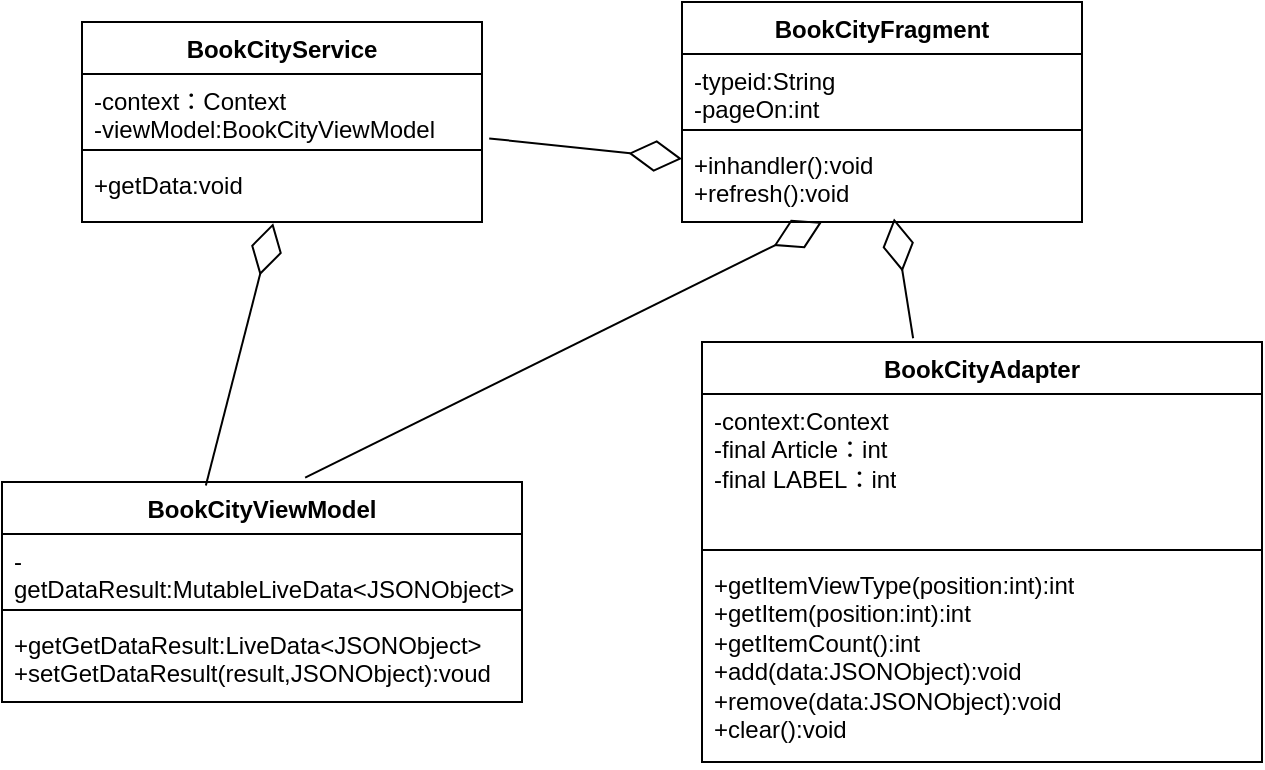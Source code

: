 <mxfile version="21.3.4" type="github">
  <diagram name="第 1 页" id="lJOGEY3J5ZUt8fTncmKx">
    <mxGraphModel dx="1050" dy="541" grid="1" gridSize="10" guides="1" tooltips="1" connect="1" arrows="1" fold="1" page="1" pageScale="1" pageWidth="827" pageHeight="1169" math="0" shadow="0">
      <root>
        <mxCell id="0" />
        <mxCell id="1" parent="0" />
        <mxCell id="aTONPZoy_-JfOI2p1esL-1" value="BookCityService" style="swimlane;fontStyle=1;align=center;verticalAlign=top;childLayout=stackLayout;horizontal=1;startSize=26;horizontalStack=0;resizeParent=1;resizeParentMax=0;resizeLast=0;collapsible=1;marginBottom=0;whiteSpace=wrap;html=1;" vertex="1" parent="1">
          <mxGeometry x="60" y="110" width="200" height="100" as="geometry" />
        </mxCell>
        <mxCell id="aTONPZoy_-JfOI2p1esL-2" value="-context：Context&lt;br&gt;-viewModel:BookCityViewModel" style="text;strokeColor=none;fillColor=none;align=left;verticalAlign=top;spacingLeft=4;spacingRight=4;overflow=hidden;rotatable=0;points=[[0,0.5],[1,0.5]];portConstraint=eastwest;whiteSpace=wrap;html=1;" vertex="1" parent="aTONPZoy_-JfOI2p1esL-1">
          <mxGeometry y="26" width="200" height="34" as="geometry" />
        </mxCell>
        <mxCell id="aTONPZoy_-JfOI2p1esL-3" value="" style="line;strokeWidth=1;fillColor=none;align=left;verticalAlign=middle;spacingTop=-1;spacingLeft=3;spacingRight=3;rotatable=0;labelPosition=right;points=[];portConstraint=eastwest;strokeColor=inherit;" vertex="1" parent="aTONPZoy_-JfOI2p1esL-1">
          <mxGeometry y="60" width="200" height="8" as="geometry" />
        </mxCell>
        <mxCell id="aTONPZoy_-JfOI2p1esL-4" value="+getData:void" style="text;strokeColor=none;fillColor=none;align=left;verticalAlign=top;spacingLeft=4;spacingRight=4;overflow=hidden;rotatable=0;points=[[0,0.5],[1,0.5]];portConstraint=eastwest;whiteSpace=wrap;html=1;" vertex="1" parent="aTONPZoy_-JfOI2p1esL-1">
          <mxGeometry y="68" width="200" height="32" as="geometry" />
        </mxCell>
        <mxCell id="aTONPZoy_-JfOI2p1esL-6" value="BookCityFragment" style="swimlane;fontStyle=1;align=center;verticalAlign=top;childLayout=stackLayout;horizontal=1;startSize=26;horizontalStack=0;resizeParent=1;resizeParentMax=0;resizeLast=0;collapsible=1;marginBottom=0;whiteSpace=wrap;html=1;" vertex="1" parent="1">
          <mxGeometry x="360" y="100" width="200" height="110" as="geometry" />
        </mxCell>
        <mxCell id="aTONPZoy_-JfOI2p1esL-7" value="-typeid:String&lt;br&gt;-pageOn:int" style="text;strokeColor=none;fillColor=none;align=left;verticalAlign=top;spacingLeft=4;spacingRight=4;overflow=hidden;rotatable=0;points=[[0,0.5],[1,0.5]];portConstraint=eastwest;whiteSpace=wrap;html=1;" vertex="1" parent="aTONPZoy_-JfOI2p1esL-6">
          <mxGeometry y="26" width="200" height="34" as="geometry" />
        </mxCell>
        <mxCell id="aTONPZoy_-JfOI2p1esL-8" value="" style="line;strokeWidth=1;fillColor=none;align=left;verticalAlign=middle;spacingTop=-1;spacingLeft=3;spacingRight=3;rotatable=0;labelPosition=right;points=[];portConstraint=eastwest;strokeColor=inherit;" vertex="1" parent="aTONPZoy_-JfOI2p1esL-6">
          <mxGeometry y="60" width="200" height="8" as="geometry" />
        </mxCell>
        <mxCell id="aTONPZoy_-JfOI2p1esL-9" value="+inhandler():void&lt;br&gt;+refresh():void" style="text;strokeColor=none;fillColor=none;align=left;verticalAlign=top;spacingLeft=4;spacingRight=4;overflow=hidden;rotatable=0;points=[[0,0.5],[1,0.5]];portConstraint=eastwest;whiteSpace=wrap;html=1;" vertex="1" parent="aTONPZoy_-JfOI2p1esL-6">
          <mxGeometry y="68" width="200" height="42" as="geometry" />
        </mxCell>
        <mxCell id="aTONPZoy_-JfOI2p1esL-11" value="BookCityViewModel" style="swimlane;fontStyle=1;align=center;verticalAlign=top;childLayout=stackLayout;horizontal=1;startSize=26;horizontalStack=0;resizeParent=1;resizeParentMax=0;resizeLast=0;collapsible=1;marginBottom=0;whiteSpace=wrap;html=1;" vertex="1" parent="1">
          <mxGeometry x="20" y="340" width="260" height="110" as="geometry" />
        </mxCell>
        <mxCell id="aTONPZoy_-JfOI2p1esL-12" value="-getDataResult:MutableLiveData&amp;lt;JSONObject&amp;gt;" style="text;strokeColor=none;fillColor=none;align=left;verticalAlign=top;spacingLeft=4;spacingRight=4;overflow=hidden;rotatable=0;points=[[0,0.5],[1,0.5]];portConstraint=eastwest;whiteSpace=wrap;html=1;" vertex="1" parent="aTONPZoy_-JfOI2p1esL-11">
          <mxGeometry y="26" width="260" height="34" as="geometry" />
        </mxCell>
        <mxCell id="aTONPZoy_-JfOI2p1esL-13" value="" style="line;strokeWidth=1;fillColor=none;align=left;verticalAlign=middle;spacingTop=-1;spacingLeft=3;spacingRight=3;rotatable=0;labelPosition=right;points=[];portConstraint=eastwest;strokeColor=inherit;" vertex="1" parent="aTONPZoy_-JfOI2p1esL-11">
          <mxGeometry y="60" width="260" height="8" as="geometry" />
        </mxCell>
        <mxCell id="aTONPZoy_-JfOI2p1esL-14" value="+getGetDataResult:LiveData&amp;lt;JSONObject&amp;gt;&lt;br&gt;+setGetDataResult(result,JSONObject):voud" style="text;strokeColor=none;fillColor=none;align=left;verticalAlign=top;spacingLeft=4;spacingRight=4;overflow=hidden;rotatable=0;points=[[0,0.5],[1,0.5]];portConstraint=eastwest;whiteSpace=wrap;html=1;" vertex="1" parent="aTONPZoy_-JfOI2p1esL-11">
          <mxGeometry y="68" width="260" height="42" as="geometry" />
        </mxCell>
        <mxCell id="aTONPZoy_-JfOI2p1esL-15" value="BookCityAdapter" style="swimlane;fontStyle=1;align=center;verticalAlign=top;childLayout=stackLayout;horizontal=1;startSize=26;horizontalStack=0;resizeParent=1;resizeParentMax=0;resizeLast=0;collapsible=1;marginBottom=0;whiteSpace=wrap;html=1;" vertex="1" parent="1">
          <mxGeometry x="370" y="270" width="280" height="210" as="geometry" />
        </mxCell>
        <mxCell id="aTONPZoy_-JfOI2p1esL-16" value="-context:Context&lt;br&gt;-final Article：int&lt;br&gt;-final LABEL：int" style="text;strokeColor=none;fillColor=none;align=left;verticalAlign=top;spacingLeft=4;spacingRight=4;overflow=hidden;rotatable=0;points=[[0,0.5],[1,0.5]];portConstraint=eastwest;whiteSpace=wrap;html=1;" vertex="1" parent="aTONPZoy_-JfOI2p1esL-15">
          <mxGeometry y="26" width="280" height="74" as="geometry" />
        </mxCell>
        <mxCell id="aTONPZoy_-JfOI2p1esL-17" value="" style="line;strokeWidth=1;fillColor=none;align=left;verticalAlign=middle;spacingTop=-1;spacingLeft=3;spacingRight=3;rotatable=0;labelPosition=right;points=[];portConstraint=eastwest;strokeColor=inherit;" vertex="1" parent="aTONPZoy_-JfOI2p1esL-15">
          <mxGeometry y="100" width="280" height="8" as="geometry" />
        </mxCell>
        <mxCell id="aTONPZoy_-JfOI2p1esL-18" value="+getItemViewType(position:int):int&lt;br&gt;+getItem(position:int):int&lt;br&gt;+getItemCount():int&lt;br&gt;+add(data:JSONObject):void&lt;br&gt;+remove(data:JSONObject):void&lt;br&gt;+clear():void&lt;br&gt;&lt;br&gt;" style="text;strokeColor=none;fillColor=none;align=left;verticalAlign=top;spacingLeft=4;spacingRight=4;overflow=hidden;rotatable=0;points=[[0,0.5],[1,0.5]];portConstraint=eastwest;whiteSpace=wrap;html=1;" vertex="1" parent="aTONPZoy_-JfOI2p1esL-15">
          <mxGeometry y="108" width="280" height="102" as="geometry" />
        </mxCell>
        <mxCell id="aTONPZoy_-JfOI2p1esL-20" value="" style="endArrow=diamondThin;endFill=0;endSize=24;html=1;rounded=0;exitX=0.583;exitY=-0.02;exitDx=0;exitDy=0;exitPerimeter=0;entryX=0.35;entryY=1;entryDx=0;entryDy=0;entryPerimeter=0;" edge="1" parent="1" source="aTONPZoy_-JfOI2p1esL-11" target="aTONPZoy_-JfOI2p1esL-9">
          <mxGeometry width="160" relative="1" as="geometry">
            <mxPoint x="490" y="280" as="sourcePoint" />
            <mxPoint x="650" y="280" as="targetPoint" />
          </mxGeometry>
        </mxCell>
        <mxCell id="aTONPZoy_-JfOI2p1esL-21" value="" style="endArrow=diamondThin;endFill=0;endSize=24;html=1;rounded=0;exitX=0.392;exitY=0.016;exitDx=0;exitDy=0;exitPerimeter=0;entryX=0.478;entryY=1.019;entryDx=0;entryDy=0;entryPerimeter=0;" edge="1" parent="1" source="aTONPZoy_-JfOI2p1esL-11" target="aTONPZoy_-JfOI2p1esL-4">
          <mxGeometry width="160" relative="1" as="geometry">
            <mxPoint x="490" y="280" as="sourcePoint" />
            <mxPoint x="650" y="280" as="targetPoint" />
          </mxGeometry>
        </mxCell>
        <mxCell id="aTONPZoy_-JfOI2p1esL-22" value="" style="endArrow=diamondThin;endFill=0;endSize=24;html=1;rounded=0;exitX=0.377;exitY=-0.009;exitDx=0;exitDy=0;exitPerimeter=0;entryX=0.53;entryY=0.957;entryDx=0;entryDy=0;entryPerimeter=0;" edge="1" parent="1" source="aTONPZoy_-JfOI2p1esL-15" target="aTONPZoy_-JfOI2p1esL-9">
          <mxGeometry width="160" relative="1" as="geometry">
            <mxPoint x="490" y="270" as="sourcePoint" />
            <mxPoint x="650" y="270" as="targetPoint" />
          </mxGeometry>
        </mxCell>
        <mxCell id="aTONPZoy_-JfOI2p1esL-23" value="" style="endArrow=diamondThin;endFill=0;endSize=24;html=1;rounded=0;exitX=1.018;exitY=0.947;exitDx=0;exitDy=0;exitPerimeter=0;" edge="1" parent="1" source="aTONPZoy_-JfOI2p1esL-2" target="aTONPZoy_-JfOI2p1esL-9">
          <mxGeometry width="160" relative="1" as="geometry">
            <mxPoint x="490" y="270" as="sourcePoint" />
            <mxPoint x="650" y="270" as="targetPoint" />
          </mxGeometry>
        </mxCell>
      </root>
    </mxGraphModel>
  </diagram>
</mxfile>
